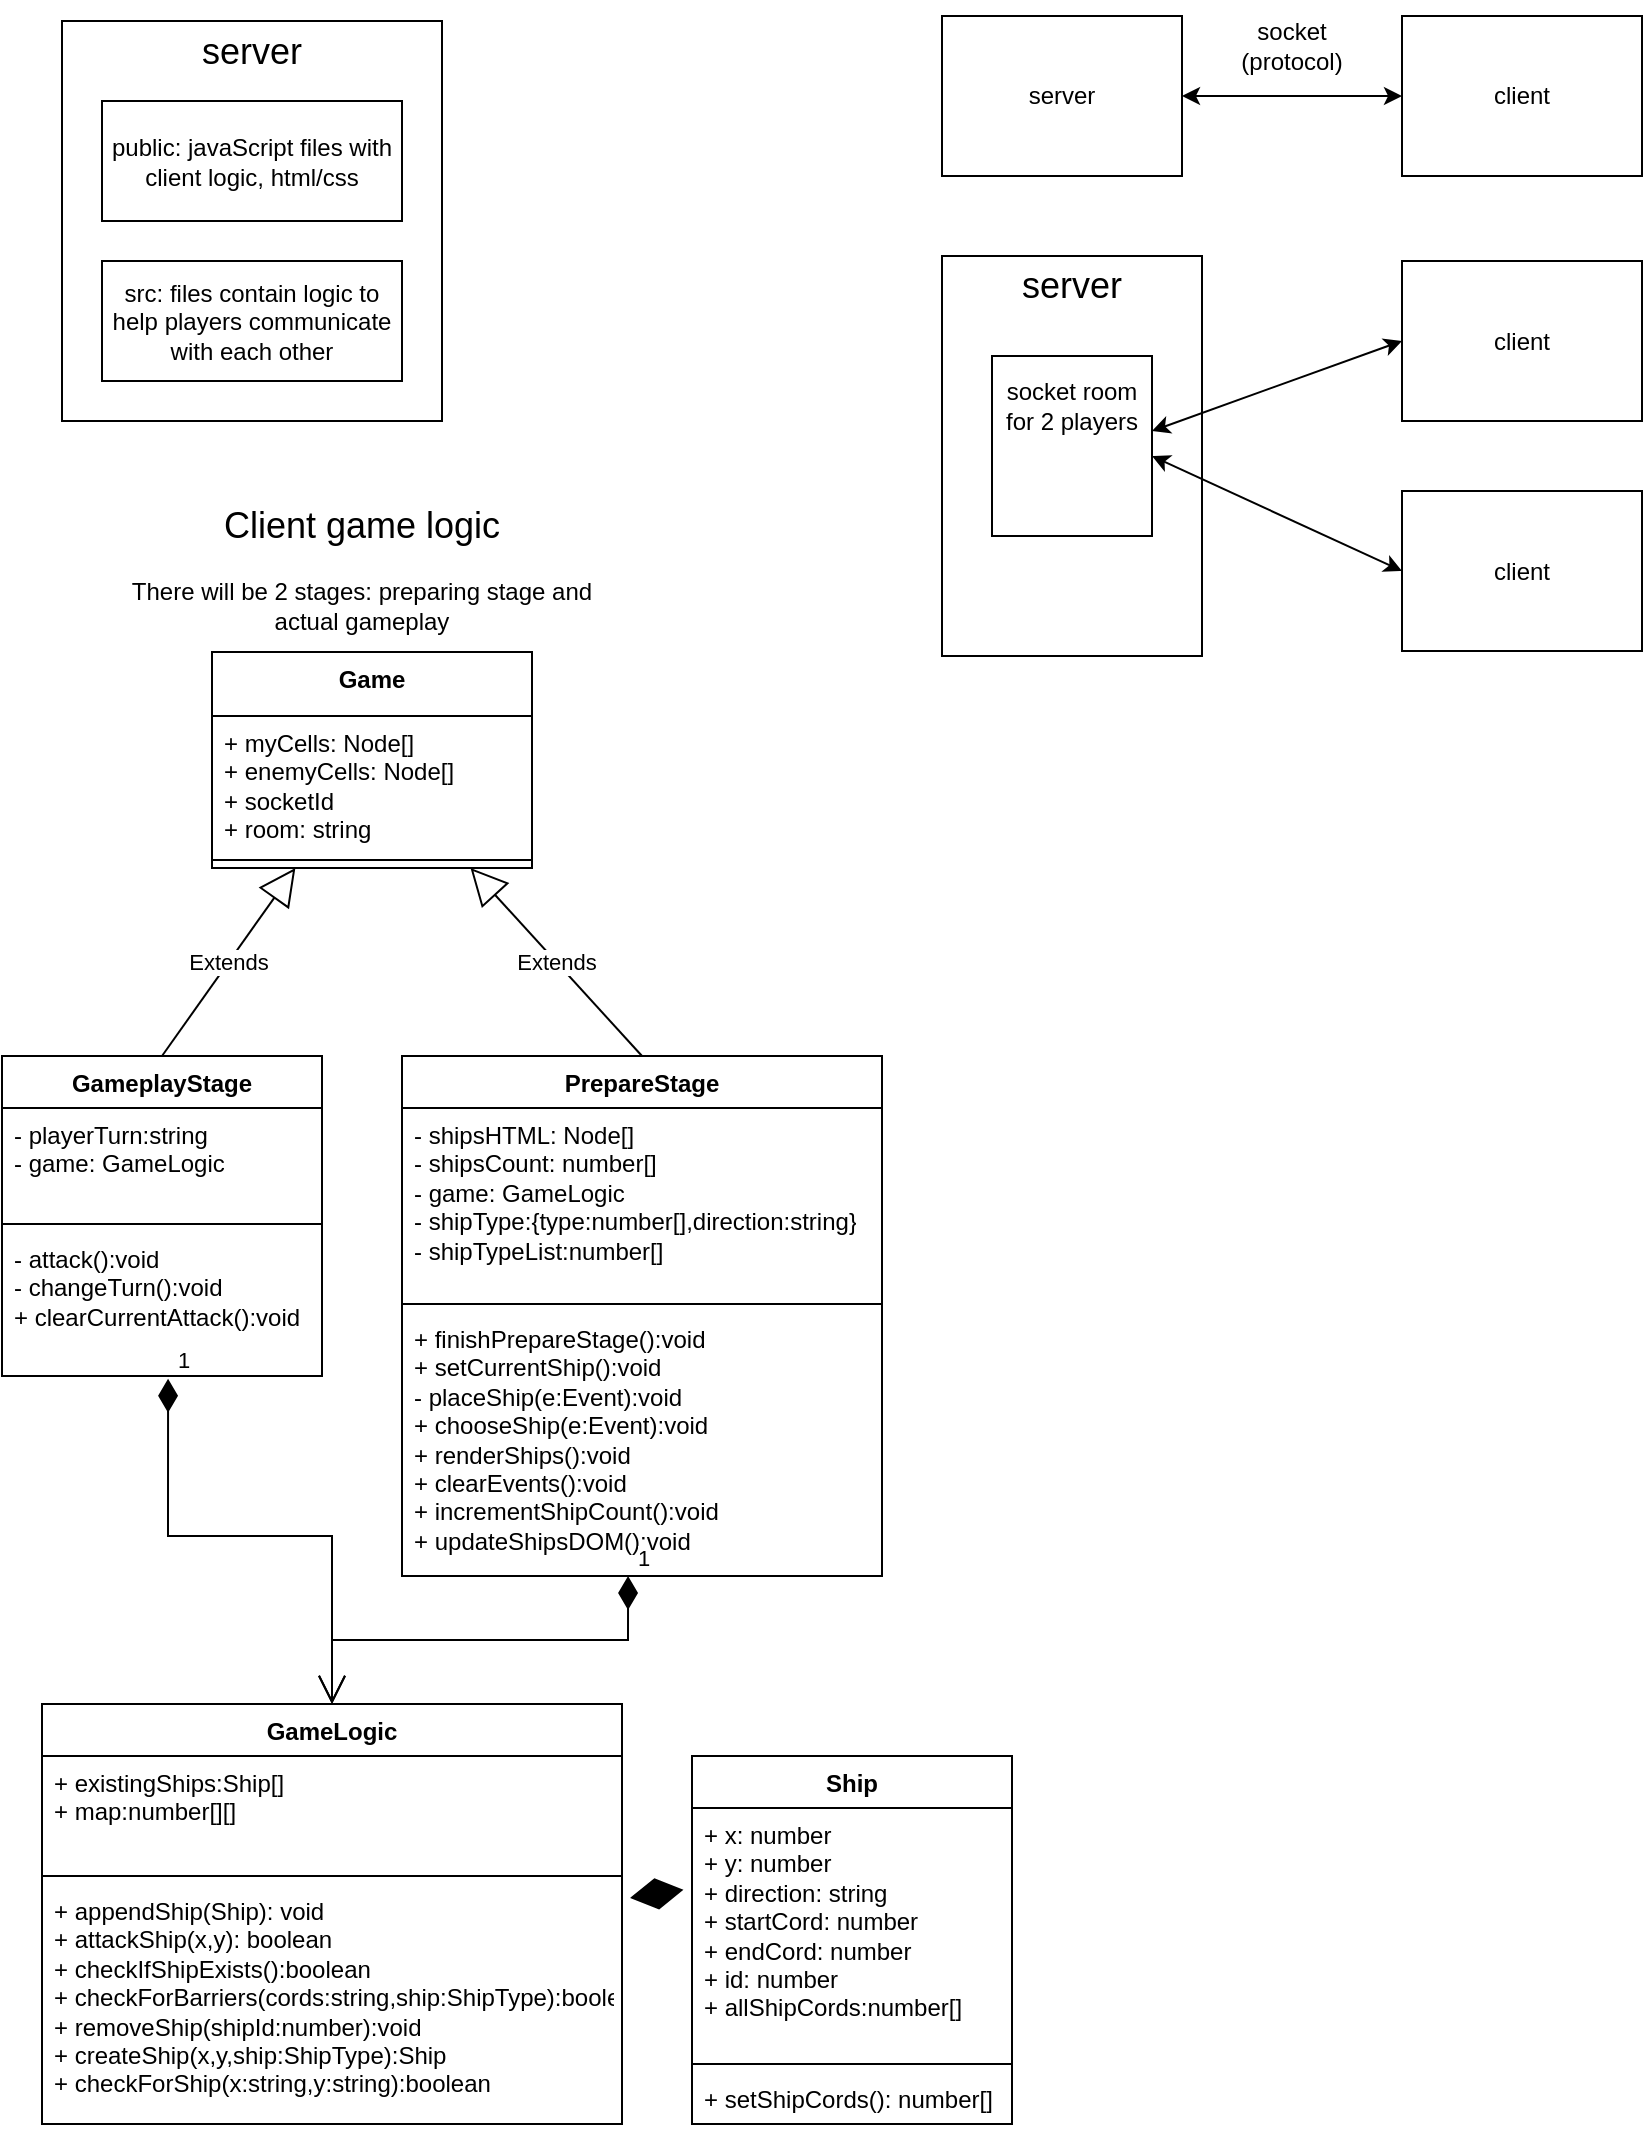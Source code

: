 <mxfile version="24.0.3" type="github">
  <diagram name="Page-1" id="7G-Kw1srW0fVWj_SxOim">
    <mxGraphModel dx="1120" dy="506" grid="1" gridSize="10" guides="1" tooltips="1" connect="1" arrows="1" fold="1" page="1" pageScale="1" pageWidth="850" pageHeight="1100" math="0" shadow="0">
      <root>
        <mxCell id="0" />
        <mxCell id="1" parent="0" />
        <mxCell id="3erMpisCx-1nsQBFbhVN-1" value="server" style="rounded=0;whiteSpace=wrap;html=1;" parent="1" vertex="1">
          <mxGeometry x="480" y="40" width="120" height="80" as="geometry" />
        </mxCell>
        <mxCell id="3erMpisCx-1nsQBFbhVN-2" value="client" style="rounded=0;whiteSpace=wrap;html=1;" parent="1" vertex="1">
          <mxGeometry x="710" y="40" width="120" height="80" as="geometry" />
        </mxCell>
        <mxCell id="3erMpisCx-1nsQBFbhVN-3" value="" style="endArrow=classic;startArrow=classic;html=1;rounded=0;exitX=1;exitY=0.5;exitDx=0;exitDy=0;entryX=0;entryY=0.5;entryDx=0;entryDy=0;" parent="1" source="3erMpisCx-1nsQBFbhVN-1" target="3erMpisCx-1nsQBFbhVN-2" edge="1">
          <mxGeometry width="50" height="50" relative="1" as="geometry">
            <mxPoint x="890" y="220" as="sourcePoint" />
            <mxPoint x="940" y="170" as="targetPoint" />
            <Array as="points" />
          </mxGeometry>
        </mxCell>
        <mxCell id="3erMpisCx-1nsQBFbhVN-5" value="socket (protocol)" style="text;html=1;align=center;verticalAlign=middle;whiteSpace=wrap;rounded=0;" parent="1" vertex="1">
          <mxGeometry x="610" y="40" width="90" height="30" as="geometry" />
        </mxCell>
        <mxCell id="3erMpisCx-1nsQBFbhVN-7" value="" style="rounded=0;whiteSpace=wrap;html=1;" parent="1" vertex="1">
          <mxGeometry x="40" y="42.5" width="190" height="200" as="geometry" />
        </mxCell>
        <mxCell id="3erMpisCx-1nsQBFbhVN-8" value="&lt;font style=&quot;font-size: 18px;&quot;&gt;server&lt;/font&gt;" style="text;html=1;align=center;verticalAlign=middle;whiteSpace=wrap;rounded=0;" parent="1" vertex="1">
          <mxGeometry x="95" y="32.5" width="80" height="50" as="geometry" />
        </mxCell>
        <mxCell id="3erMpisCx-1nsQBFbhVN-9" value="public: javaScript files with client logic, html/css" style="rounded=0;whiteSpace=wrap;html=1;" parent="1" vertex="1">
          <mxGeometry x="60" y="82.5" width="150" height="60" as="geometry" />
        </mxCell>
        <mxCell id="3erMpisCx-1nsQBFbhVN-10" value="src: files contain logic to help players communicate with each other" style="rounded=0;whiteSpace=wrap;html=1;" parent="1" vertex="1">
          <mxGeometry x="60" y="162.5" width="150" height="60" as="geometry" />
        </mxCell>
        <mxCell id="3erMpisCx-1nsQBFbhVN-11" value="client" style="rounded=0;whiteSpace=wrap;html=1;" parent="1" vertex="1">
          <mxGeometry x="710" y="277.5" width="120" height="80" as="geometry" />
        </mxCell>
        <mxCell id="3erMpisCx-1nsQBFbhVN-12" value="client" style="rounded=0;whiteSpace=wrap;html=1;" parent="1" vertex="1">
          <mxGeometry x="710" y="162.5" width="120" height="80" as="geometry" />
        </mxCell>
        <mxCell id="3erMpisCx-1nsQBFbhVN-15" value="" style="rounded=0;whiteSpace=wrap;html=1;" parent="1" vertex="1">
          <mxGeometry x="480" y="160" width="130" height="200" as="geometry" />
        </mxCell>
        <mxCell id="3erMpisCx-1nsQBFbhVN-16" value="&lt;font style=&quot;font-size: 18px;&quot;&gt;server&lt;/font&gt;" style="text;html=1;align=center;verticalAlign=middle;whiteSpace=wrap;rounded=0;" parent="1" vertex="1">
          <mxGeometry x="505" y="150" width="80" height="50" as="geometry" />
        </mxCell>
        <mxCell id="3erMpisCx-1nsQBFbhVN-17" value="" style="rounded=0;whiteSpace=wrap;html=1;" parent="1" vertex="1">
          <mxGeometry x="505" y="210" width="80" height="90" as="geometry" />
        </mxCell>
        <mxCell id="3erMpisCx-1nsQBFbhVN-18" value="&lt;font style=&quot;font-size: 12px;&quot;&gt;socket room for 2 players&lt;/font&gt;" style="text;html=1;align=center;verticalAlign=middle;whiteSpace=wrap;rounded=0;" parent="1" vertex="1">
          <mxGeometry x="505" y="210" width="80" height="50" as="geometry" />
        </mxCell>
        <mxCell id="3erMpisCx-1nsQBFbhVN-19" value="" style="endArrow=classic;startArrow=classic;html=1;rounded=0;entryX=0;entryY=0.5;entryDx=0;entryDy=0;exitX=1;exitY=0.75;exitDx=0;exitDy=0;" parent="1" source="3erMpisCx-1nsQBFbhVN-18" target="3erMpisCx-1nsQBFbhVN-12" edge="1">
          <mxGeometry width="50" height="50" relative="1" as="geometry">
            <mxPoint x="620" y="390" as="sourcePoint" />
            <mxPoint x="670" y="340" as="targetPoint" />
            <Array as="points" />
          </mxGeometry>
        </mxCell>
        <mxCell id="3erMpisCx-1nsQBFbhVN-20" value="" style="endArrow=classic;startArrow=classic;html=1;rounded=0;entryX=0;entryY=0.5;entryDx=0;entryDy=0;exitX=1;exitY=1;exitDx=0;exitDy=0;" parent="1" source="3erMpisCx-1nsQBFbhVN-18" target="3erMpisCx-1nsQBFbhVN-11" edge="1">
          <mxGeometry width="50" height="50" relative="1" as="geometry">
            <mxPoint x="595" y="258" as="sourcePoint" />
            <mxPoint x="720" y="213" as="targetPoint" />
            <Array as="points" />
          </mxGeometry>
        </mxCell>
        <mxCell id="3erMpisCx-1nsQBFbhVN-22" value="&lt;font style=&quot;font-size: 18px;&quot;&gt;Client game logic&lt;/font&gt;" style="text;html=1;align=center;verticalAlign=middle;whiteSpace=wrap;rounded=0;" parent="1" vertex="1">
          <mxGeometry x="95" y="280" width="190" height="30" as="geometry" />
        </mxCell>
        <mxCell id="3erMpisCx-1nsQBFbhVN-27" value="There will be 2 stages: preparing stage and actual gameplay" style="text;html=1;align=center;verticalAlign=middle;whiteSpace=wrap;rounded=0;" parent="1" vertex="1">
          <mxGeometry x="70" y="320" width="240" height="30" as="geometry" />
        </mxCell>
        <mxCell id="3erMpisCx-1nsQBFbhVN-28" value="Game" style="swimlane;fontStyle=1;align=center;verticalAlign=top;childLayout=stackLayout;horizontal=1;startSize=32;horizontalStack=0;resizeParent=1;resizeParentMax=0;resizeLast=0;collapsible=1;marginBottom=0;whiteSpace=wrap;html=1;" parent="1" vertex="1">
          <mxGeometry x="115" y="358" width="160" height="108" as="geometry" />
        </mxCell>
        <mxCell id="3erMpisCx-1nsQBFbhVN-29" value="+ myCells: Node[]&lt;br style=&quot;border-color: var(--border-color);&quot;&gt;+ enemyCells: Node[]&lt;br&gt;+&amp;nbsp;socketId&lt;br&gt;+ room: string" style="text;strokeColor=none;fillColor=none;align=left;verticalAlign=top;spacingLeft=4;spacingRight=4;overflow=hidden;rotatable=0;points=[[0,0.5],[1,0.5]];portConstraint=eastwest;whiteSpace=wrap;html=1;" parent="3erMpisCx-1nsQBFbhVN-28" vertex="1">
          <mxGeometry y="32" width="160" height="68" as="geometry" />
        </mxCell>
        <mxCell id="3erMpisCx-1nsQBFbhVN-30" value="" style="line;strokeWidth=1;fillColor=none;align=left;verticalAlign=middle;spacingTop=-1;spacingLeft=3;spacingRight=3;rotatable=0;labelPosition=right;points=[];portConstraint=eastwest;strokeColor=inherit;" parent="3erMpisCx-1nsQBFbhVN-28" vertex="1">
          <mxGeometry y="100" width="160" height="8" as="geometry" />
        </mxCell>
        <mxCell id="3erMpisCx-1nsQBFbhVN-33" value="GameLogic" style="swimlane;fontStyle=1;align=center;verticalAlign=top;childLayout=stackLayout;horizontal=1;startSize=26;horizontalStack=0;resizeParent=1;resizeParentMax=0;resizeLast=0;collapsible=1;marginBottom=0;whiteSpace=wrap;html=1;" parent="1" vertex="1">
          <mxGeometry x="30" y="884" width="290" height="210" as="geometry" />
        </mxCell>
        <mxCell id="3erMpisCx-1nsQBFbhVN-34" value="+ existingShips:Ship[]&lt;br&gt;+ map:number[][]" style="text;strokeColor=none;fillColor=none;align=left;verticalAlign=top;spacingLeft=4;spacingRight=4;overflow=hidden;rotatable=0;points=[[0,0.5],[1,0.5]];portConstraint=eastwest;whiteSpace=wrap;html=1;" parent="3erMpisCx-1nsQBFbhVN-33" vertex="1">
          <mxGeometry y="26" width="290" height="56" as="geometry" />
        </mxCell>
        <mxCell id="3erMpisCx-1nsQBFbhVN-35" value="" style="line;strokeWidth=1;fillColor=none;align=left;verticalAlign=middle;spacingTop=-1;spacingLeft=3;spacingRight=3;rotatable=0;labelPosition=right;points=[];portConstraint=eastwest;strokeColor=inherit;" parent="3erMpisCx-1nsQBFbhVN-33" vertex="1">
          <mxGeometry y="82" width="290" height="8" as="geometry" />
        </mxCell>
        <mxCell id="3erMpisCx-1nsQBFbhVN-36" value="+ appendShip(Ship): void&lt;br&gt;+ attackShip(x,y): boolean&lt;br&gt;+ checkIfShipExists():boolean&lt;br&gt;+&amp;nbsp;checkForBarriers(cords:string,ship:ShipType):boolean&lt;br&gt;+&amp;nbsp;removeShip(shipId:number):void&lt;br&gt;+ createShip(x,y,ship:ShipType):Ship&lt;div&gt;+ checkForShip(x:string,y:&lt;span style=&quot;background-color: initial;&quot;&gt;string&lt;/span&gt;&lt;span style=&quot;background-color: initial;&quot;&gt;):boolean&lt;/span&gt;&lt;/div&gt;" style="text;strokeColor=none;fillColor=none;align=left;verticalAlign=top;spacingLeft=4;spacingRight=4;overflow=hidden;rotatable=0;points=[[0,0.5],[1,0.5]];portConstraint=eastwest;whiteSpace=wrap;html=1;" parent="3erMpisCx-1nsQBFbhVN-33" vertex="1">
          <mxGeometry y="90" width="290" height="120" as="geometry" />
        </mxCell>
        <mxCell id="3erMpisCx-1nsQBFbhVN-37" value="Ship" style="swimlane;fontStyle=1;align=center;verticalAlign=top;childLayout=stackLayout;horizontal=1;startSize=26;horizontalStack=0;resizeParent=1;resizeParentMax=0;resizeLast=0;collapsible=1;marginBottom=0;whiteSpace=wrap;html=1;" parent="1" vertex="1">
          <mxGeometry x="355" y="910" width="160" height="184" as="geometry" />
        </mxCell>
        <mxCell id="3erMpisCx-1nsQBFbhVN-38" value="+ x: number&lt;br&gt;+ y: number&lt;br&gt;+ direction: string&lt;br&gt;+ startCord: number&lt;br&gt;+ endCord: number&lt;br&gt;+ id: number&lt;br&gt;+ allShipCords:number[]" style="text;strokeColor=none;fillColor=none;align=left;verticalAlign=top;spacingLeft=4;spacingRight=4;overflow=hidden;rotatable=0;points=[[0,0.5],[1,0.5]];portConstraint=eastwest;whiteSpace=wrap;html=1;" parent="3erMpisCx-1nsQBFbhVN-37" vertex="1">
          <mxGeometry y="26" width="160" height="124" as="geometry" />
        </mxCell>
        <mxCell id="3erMpisCx-1nsQBFbhVN-39" value="" style="line;strokeWidth=1;fillColor=none;align=left;verticalAlign=middle;spacingTop=-1;spacingLeft=3;spacingRight=3;rotatable=0;labelPosition=right;points=[];portConstraint=eastwest;strokeColor=inherit;" parent="3erMpisCx-1nsQBFbhVN-37" vertex="1">
          <mxGeometry y="150" width="160" height="8" as="geometry" />
        </mxCell>
        <mxCell id="3erMpisCx-1nsQBFbhVN-40" value="+&amp;nbsp;setShipCords&lt;span style=&quot;background-color: initial;&quot;&gt;(): number[]&lt;/span&gt;" style="text;strokeColor=none;fillColor=none;align=left;verticalAlign=top;spacingLeft=4;spacingRight=4;overflow=hidden;rotatable=0;points=[[0,0.5],[1,0.5]];portConstraint=eastwest;whiteSpace=wrap;html=1;" parent="3erMpisCx-1nsQBFbhVN-37" vertex="1">
          <mxGeometry y="158" width="160" height="26" as="geometry" />
        </mxCell>
        <mxCell id="3erMpisCx-1nsQBFbhVN-41" value="PrepareStage" style="swimlane;fontStyle=1;align=center;verticalAlign=top;childLayout=stackLayout;horizontal=1;startSize=26;horizontalStack=0;resizeParent=1;resizeParentMax=0;resizeLast=0;collapsible=1;marginBottom=0;whiteSpace=wrap;html=1;" parent="1" vertex="1">
          <mxGeometry x="210" y="560" width="240" height="260" as="geometry" />
        </mxCell>
        <mxCell id="3erMpisCx-1nsQBFbhVN-42" value="- shipsHTML: Node[]&lt;br&gt;- shipsCount: number[]&lt;div&gt;- game: GameLogic&lt;/div&gt;&lt;div&gt;- shipType:{type:number[],direction:string}&lt;/div&gt;&lt;div&gt;- shipTypeList:number[]&lt;/div&gt;" style="text;strokeColor=none;fillColor=none;align=left;verticalAlign=top;spacingLeft=4;spacingRight=4;overflow=hidden;rotatable=0;points=[[0,0.5],[1,0.5]];portConstraint=eastwest;whiteSpace=wrap;html=1;" parent="3erMpisCx-1nsQBFbhVN-41" vertex="1">
          <mxGeometry y="26" width="240" height="94" as="geometry" />
        </mxCell>
        <mxCell id="3erMpisCx-1nsQBFbhVN-43" value="" style="line;strokeWidth=1;fillColor=none;align=left;verticalAlign=middle;spacingTop=-1;spacingLeft=3;spacingRight=3;rotatable=0;labelPosition=right;points=[];portConstraint=eastwest;strokeColor=inherit;" parent="3erMpisCx-1nsQBFbhVN-41" vertex="1">
          <mxGeometry y="120" width="240" height="8" as="geometry" />
        </mxCell>
        <mxCell id="3erMpisCx-1nsQBFbhVN-44" value="+ finishPrepareStage():void&lt;br&gt;+ setCurrentShip():void&lt;div&gt;- placeShip(e:Event):void&lt;br&gt;+ chooseShip(e:Event):void&lt;br&gt;+ renderShips():void&lt;br&gt;+ clearEvents():void&lt;br&gt;+ incrementShipCount():void&lt;br&gt;+ updateShipsDOM():void&lt;/div&gt;" style="text;strokeColor=none;fillColor=none;align=left;verticalAlign=top;spacingLeft=4;spacingRight=4;overflow=hidden;rotatable=0;points=[[0,0.5],[1,0.5]];portConstraint=eastwest;whiteSpace=wrap;html=1;" parent="3erMpisCx-1nsQBFbhVN-41" vertex="1">
          <mxGeometry y="128" width="240" height="132" as="geometry" />
        </mxCell>
        <mxCell id="3erMpisCx-1nsQBFbhVN-45" value="GameplayStage" style="swimlane;fontStyle=1;align=center;verticalAlign=top;childLayout=stackLayout;horizontal=1;startSize=26;horizontalStack=0;resizeParent=1;resizeParentMax=0;resizeLast=0;collapsible=1;marginBottom=0;whiteSpace=wrap;html=1;" parent="1" vertex="1">
          <mxGeometry x="10" y="560" width="160" height="160" as="geometry" />
        </mxCell>
        <mxCell id="3erMpisCx-1nsQBFbhVN-46" value="&lt;div&gt;- playerTurn:string&lt;/div&gt;&lt;div&gt;- game: GameLogic&lt;br&gt;&lt;/div&gt;" style="text;strokeColor=none;fillColor=none;align=left;verticalAlign=top;spacingLeft=4;spacingRight=4;overflow=hidden;rotatable=0;points=[[0,0.5],[1,0.5]];portConstraint=eastwest;whiteSpace=wrap;html=1;" parent="3erMpisCx-1nsQBFbhVN-45" vertex="1">
          <mxGeometry y="26" width="160" height="54" as="geometry" />
        </mxCell>
        <mxCell id="3erMpisCx-1nsQBFbhVN-47" value="" style="line;strokeWidth=1;fillColor=none;align=left;verticalAlign=middle;spacingTop=-1;spacingLeft=3;spacingRight=3;rotatable=0;labelPosition=right;points=[];portConstraint=eastwest;strokeColor=inherit;" parent="3erMpisCx-1nsQBFbhVN-45" vertex="1">
          <mxGeometry y="80" width="160" height="8" as="geometry" />
        </mxCell>
        <mxCell id="3erMpisCx-1nsQBFbhVN-48" value="- attack():void&lt;div&gt;- changeTurn():void&lt;/div&gt;&lt;div&gt;+ clearCurrentAttack():void&lt;/div&gt;" style="text;strokeColor=none;fillColor=none;align=left;verticalAlign=top;spacingLeft=4;spacingRight=4;overflow=hidden;rotatable=0;points=[[0,0.5],[1,0.5]];portConstraint=eastwest;whiteSpace=wrap;html=1;" parent="3erMpisCx-1nsQBFbhVN-45" vertex="1">
          <mxGeometry y="88" width="160" height="72" as="geometry" />
        </mxCell>
        <mxCell id="lt_9eg70PTgxMYx2mxbV-1" value="Extends" style="endArrow=block;endSize=16;endFill=0;html=1;rounded=0;exitX=0.5;exitY=0;exitDx=0;exitDy=0;" parent="1" source="3erMpisCx-1nsQBFbhVN-45" target="3erMpisCx-1nsQBFbhVN-28" edge="1">
          <mxGeometry width="160" relative="1" as="geometry">
            <mxPoint x="315" y="630" as="sourcePoint" />
            <mxPoint x="475" y="630" as="targetPoint" />
          </mxGeometry>
        </mxCell>
        <mxCell id="lt_9eg70PTgxMYx2mxbV-2" value="Extends" style="endArrow=block;endSize=16;endFill=0;html=1;rounded=0;exitX=0.5;exitY=0;exitDx=0;exitDy=0;" parent="1" source="3erMpisCx-1nsQBFbhVN-41" target="3erMpisCx-1nsQBFbhVN-28" edge="1">
          <mxGeometry width="160" relative="1" as="geometry">
            <mxPoint x="225" y="550" as="sourcePoint" />
            <mxPoint x="385" y="550" as="targetPoint" />
          </mxGeometry>
        </mxCell>
        <mxCell id="lt_9eg70PTgxMYx2mxbV-3" value="" style="endArrow=diamondThin;endFill=1;endSize=24;html=1;rounded=0;entryX=1.014;entryY=0.058;entryDx=0;entryDy=0;entryPerimeter=0;" parent="1" target="3erMpisCx-1nsQBFbhVN-36" edge="1">
          <mxGeometry width="160" relative="1" as="geometry">
            <mxPoint x="350" y="977" as="sourcePoint" />
            <mxPoint x="315" y="1080" as="targetPoint" />
          </mxGeometry>
        </mxCell>
        <mxCell id="lt_9eg70PTgxMYx2mxbV-5" value="1" style="endArrow=open;html=1;endSize=12;startArrow=diamondThin;startSize=14;startFill=1;edgeStyle=orthogonalEdgeStyle;align=left;verticalAlign=bottom;rounded=0;entryX=0.5;entryY=0;entryDx=0;entryDy=0;exitX=0.519;exitY=1.019;exitDx=0;exitDy=0;exitPerimeter=0;" parent="1" source="3erMpisCx-1nsQBFbhVN-48" target="3erMpisCx-1nsQBFbhVN-33" edge="1">
          <mxGeometry x="-1" y="3" relative="1" as="geometry">
            <mxPoint x="75" y="690" as="sourcePoint" />
            <mxPoint x="235" y="690" as="targetPoint" />
            <Array as="points">
              <mxPoint x="93" y="800" />
              <mxPoint x="175" y="800" />
            </Array>
          </mxGeometry>
        </mxCell>
        <mxCell id="lt_9eg70PTgxMYx2mxbV-7" value="1" style="endArrow=open;html=1;endSize=12;startArrow=diamondThin;startSize=14;startFill=1;edgeStyle=orthogonalEdgeStyle;align=left;verticalAlign=bottom;rounded=0;exitX=0.471;exitY=1;exitDx=0;exitDy=0;exitPerimeter=0;entryX=0.5;entryY=0;entryDx=0;entryDy=0;" parent="1" source="3erMpisCx-1nsQBFbhVN-44" target="3erMpisCx-1nsQBFbhVN-33" edge="1">
          <mxGeometry x="-1" y="3" relative="1" as="geometry">
            <mxPoint x="465" y="740" as="sourcePoint" />
            <mxPoint x="625" y="740" as="targetPoint" />
          </mxGeometry>
        </mxCell>
      </root>
    </mxGraphModel>
  </diagram>
</mxfile>

